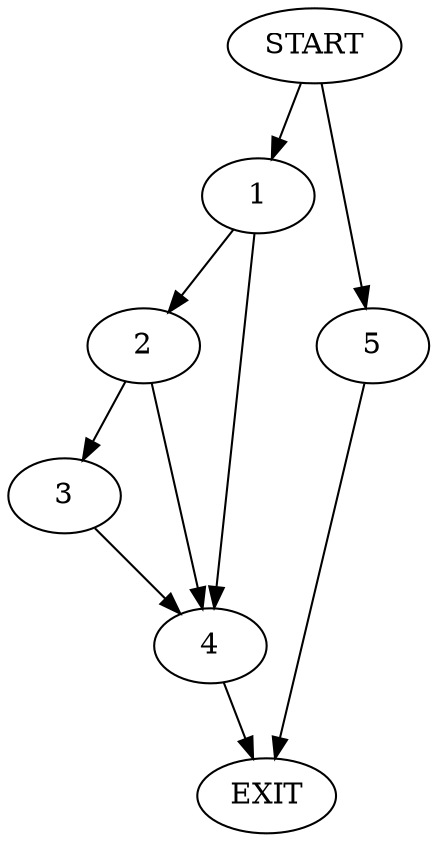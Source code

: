 digraph { 
0 [label="START"];
1;
2;
3;
4;
5;
6[label="EXIT"];
0 -> 5;
0 -> 1;
1 -> 4;
1 -> 2;
2 -> 4;
2 -> 3;
3 -> 4;
4 -> 6;
5 -> 6;
}
